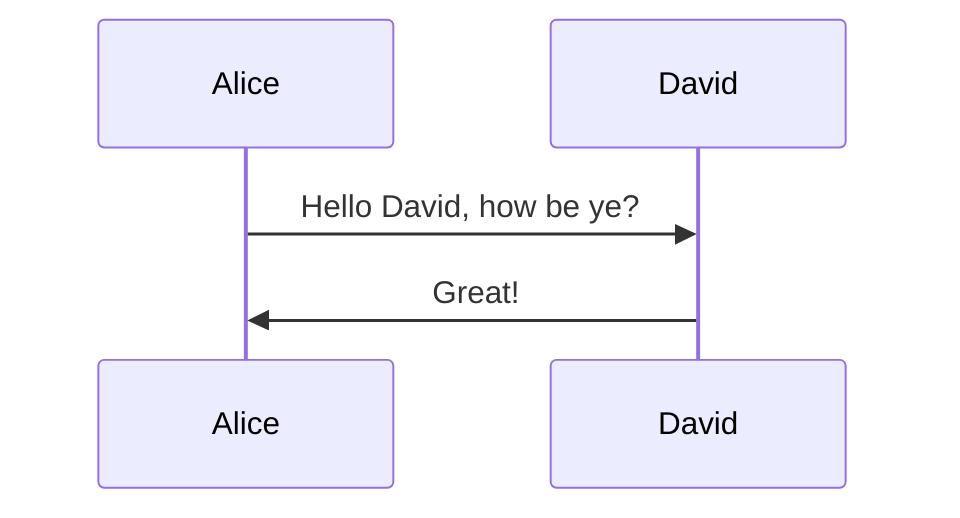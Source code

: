 sequenceDiagram
    participant A as Alice
    participant D as David
    A->>D: Hello David, how be ye?
    D->>A: Great!